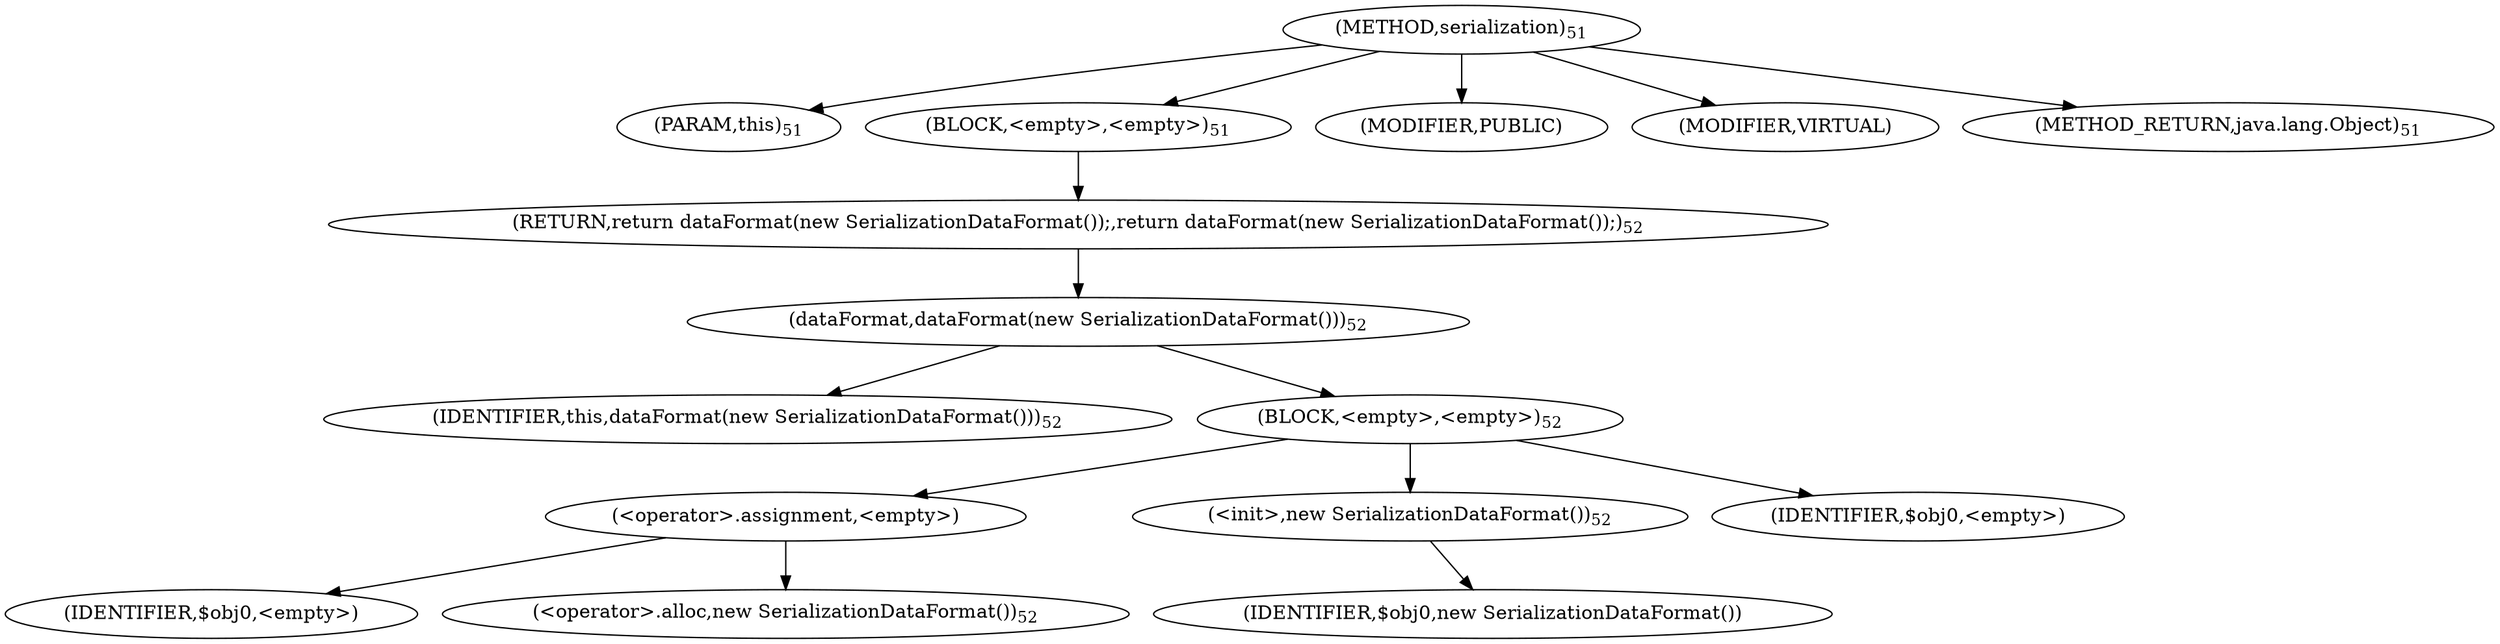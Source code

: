 digraph "serialization" {  
"86" [label = <(METHOD,serialization)<SUB>51</SUB>> ]
"21" [label = <(PARAM,this)<SUB>51</SUB>> ]
"87" [label = <(BLOCK,&lt;empty&gt;,&lt;empty&gt;)<SUB>51</SUB>> ]
"88" [label = <(RETURN,return dataFormat(new SerializationDataFormat());,return dataFormat(new SerializationDataFormat());)<SUB>52</SUB>> ]
"89" [label = <(dataFormat,dataFormat(new SerializationDataFormat()))<SUB>52</SUB>> ]
"20" [label = <(IDENTIFIER,this,dataFormat(new SerializationDataFormat()))<SUB>52</SUB>> ]
"90" [label = <(BLOCK,&lt;empty&gt;,&lt;empty&gt;)<SUB>52</SUB>> ]
"91" [label = <(&lt;operator&gt;.assignment,&lt;empty&gt;)> ]
"92" [label = <(IDENTIFIER,$obj0,&lt;empty&gt;)> ]
"93" [label = <(&lt;operator&gt;.alloc,new SerializationDataFormat())<SUB>52</SUB>> ]
"94" [label = <(&lt;init&gt;,new SerializationDataFormat())<SUB>52</SUB>> ]
"95" [label = <(IDENTIFIER,$obj0,new SerializationDataFormat())> ]
"96" [label = <(IDENTIFIER,$obj0,&lt;empty&gt;)> ]
"97" [label = <(MODIFIER,PUBLIC)> ]
"98" [label = <(MODIFIER,VIRTUAL)> ]
"99" [label = <(METHOD_RETURN,java.lang.Object)<SUB>51</SUB>> ]
  "86" -> "21" 
  "86" -> "87" 
  "86" -> "97" 
  "86" -> "98" 
  "86" -> "99" 
  "87" -> "88" 
  "88" -> "89" 
  "89" -> "20" 
  "89" -> "90" 
  "90" -> "91" 
  "90" -> "94" 
  "90" -> "96" 
  "91" -> "92" 
  "91" -> "93" 
  "94" -> "95" 
}
